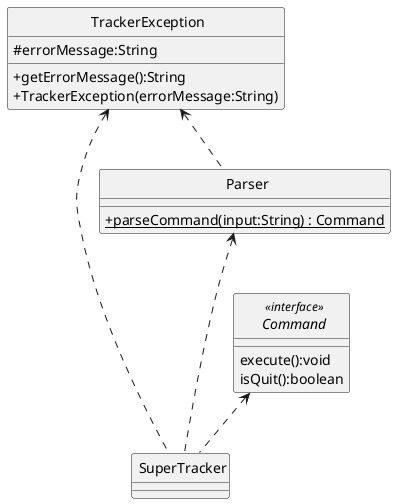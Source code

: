 
@startuml
'https://plantuml.com/class-diagram
skinparam classAttributeIconSize 0
skinparam CircledCharacterFontSize 0
skinparam CircledCharacterRadius 0

class SuperTracker
class Parser
class TrackerException
interface Command

Parser <... SuperTracker
Command <.. SuperTracker
TrackerException <.. SuperTracker
TrackerException <.. Parser

interface Command <<interface>> {
    execute():void
    isQuit():boolean
}

class TrackerException {
    #errorMessage:String
    +getErrorMessage():String
    +TrackerException(errorMessage:String)
}

class Parser {
    {static}+parseCommand(input:String) : Command
}

@enduml

@startuml
hide footbox
actor User as User
participant "SuperTracker" as SuperTracker <<class>> #f5e3a9
participant "Parser" as Parser <<class>> #cbf7f4

User -> SuperTracker : userInput
SuperTracker -> Parser : parseCommand(userInput)
activate Parser #cbf7f4

alt valid command word in userInput
    Parser -> Parser : getPatternMatcher(regex, userInput, paramFlags)
    activate Parser #a9dff5
    Parser --> Parser : commandToExecute
    deactivate Parser
    Parser --> SuperTracker : commandToExecute
else invalid userInput
    Parser --> SuperTracker : InvalidCommand
    deactivate Parser
end

SuperTracker --> User : Output

@enduml